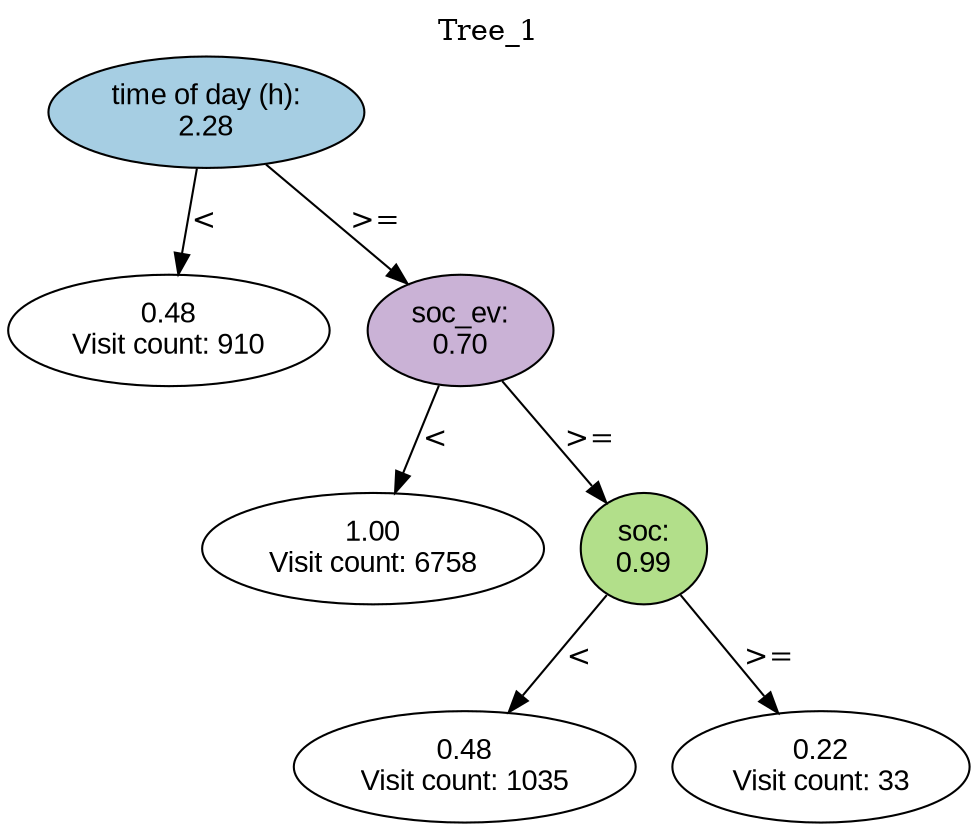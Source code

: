 digraph BST {
    node [fontname="Arial" style=filled colorscheme=paired12];
    0 [ label = "time of day (h):
2.28" fillcolor=1];
    1 [ label = "0.48
Visit count: 910" fillcolor=white];
    2 [ label = "soc_ev:
0.70" fillcolor=9];
    3 [ label = "1.00
Visit count: 6758" fillcolor=white];
    4 [ label = "soc:
0.99" fillcolor=3];
    5 [ label = "0.48
Visit count: 1035" fillcolor=white];
    6 [ label = "0.22
Visit count: 33" fillcolor=white];

    0  -> 1[ label = "<"];
    0  -> 2[ label = ">="];
    2  -> 3[ label = "<"];
    2  -> 4[ label = ">="];
    4  -> 5[ label = "<"];
    4  -> 6[ label = ">="];

    labelloc="t";
    label="Tree_1";
}